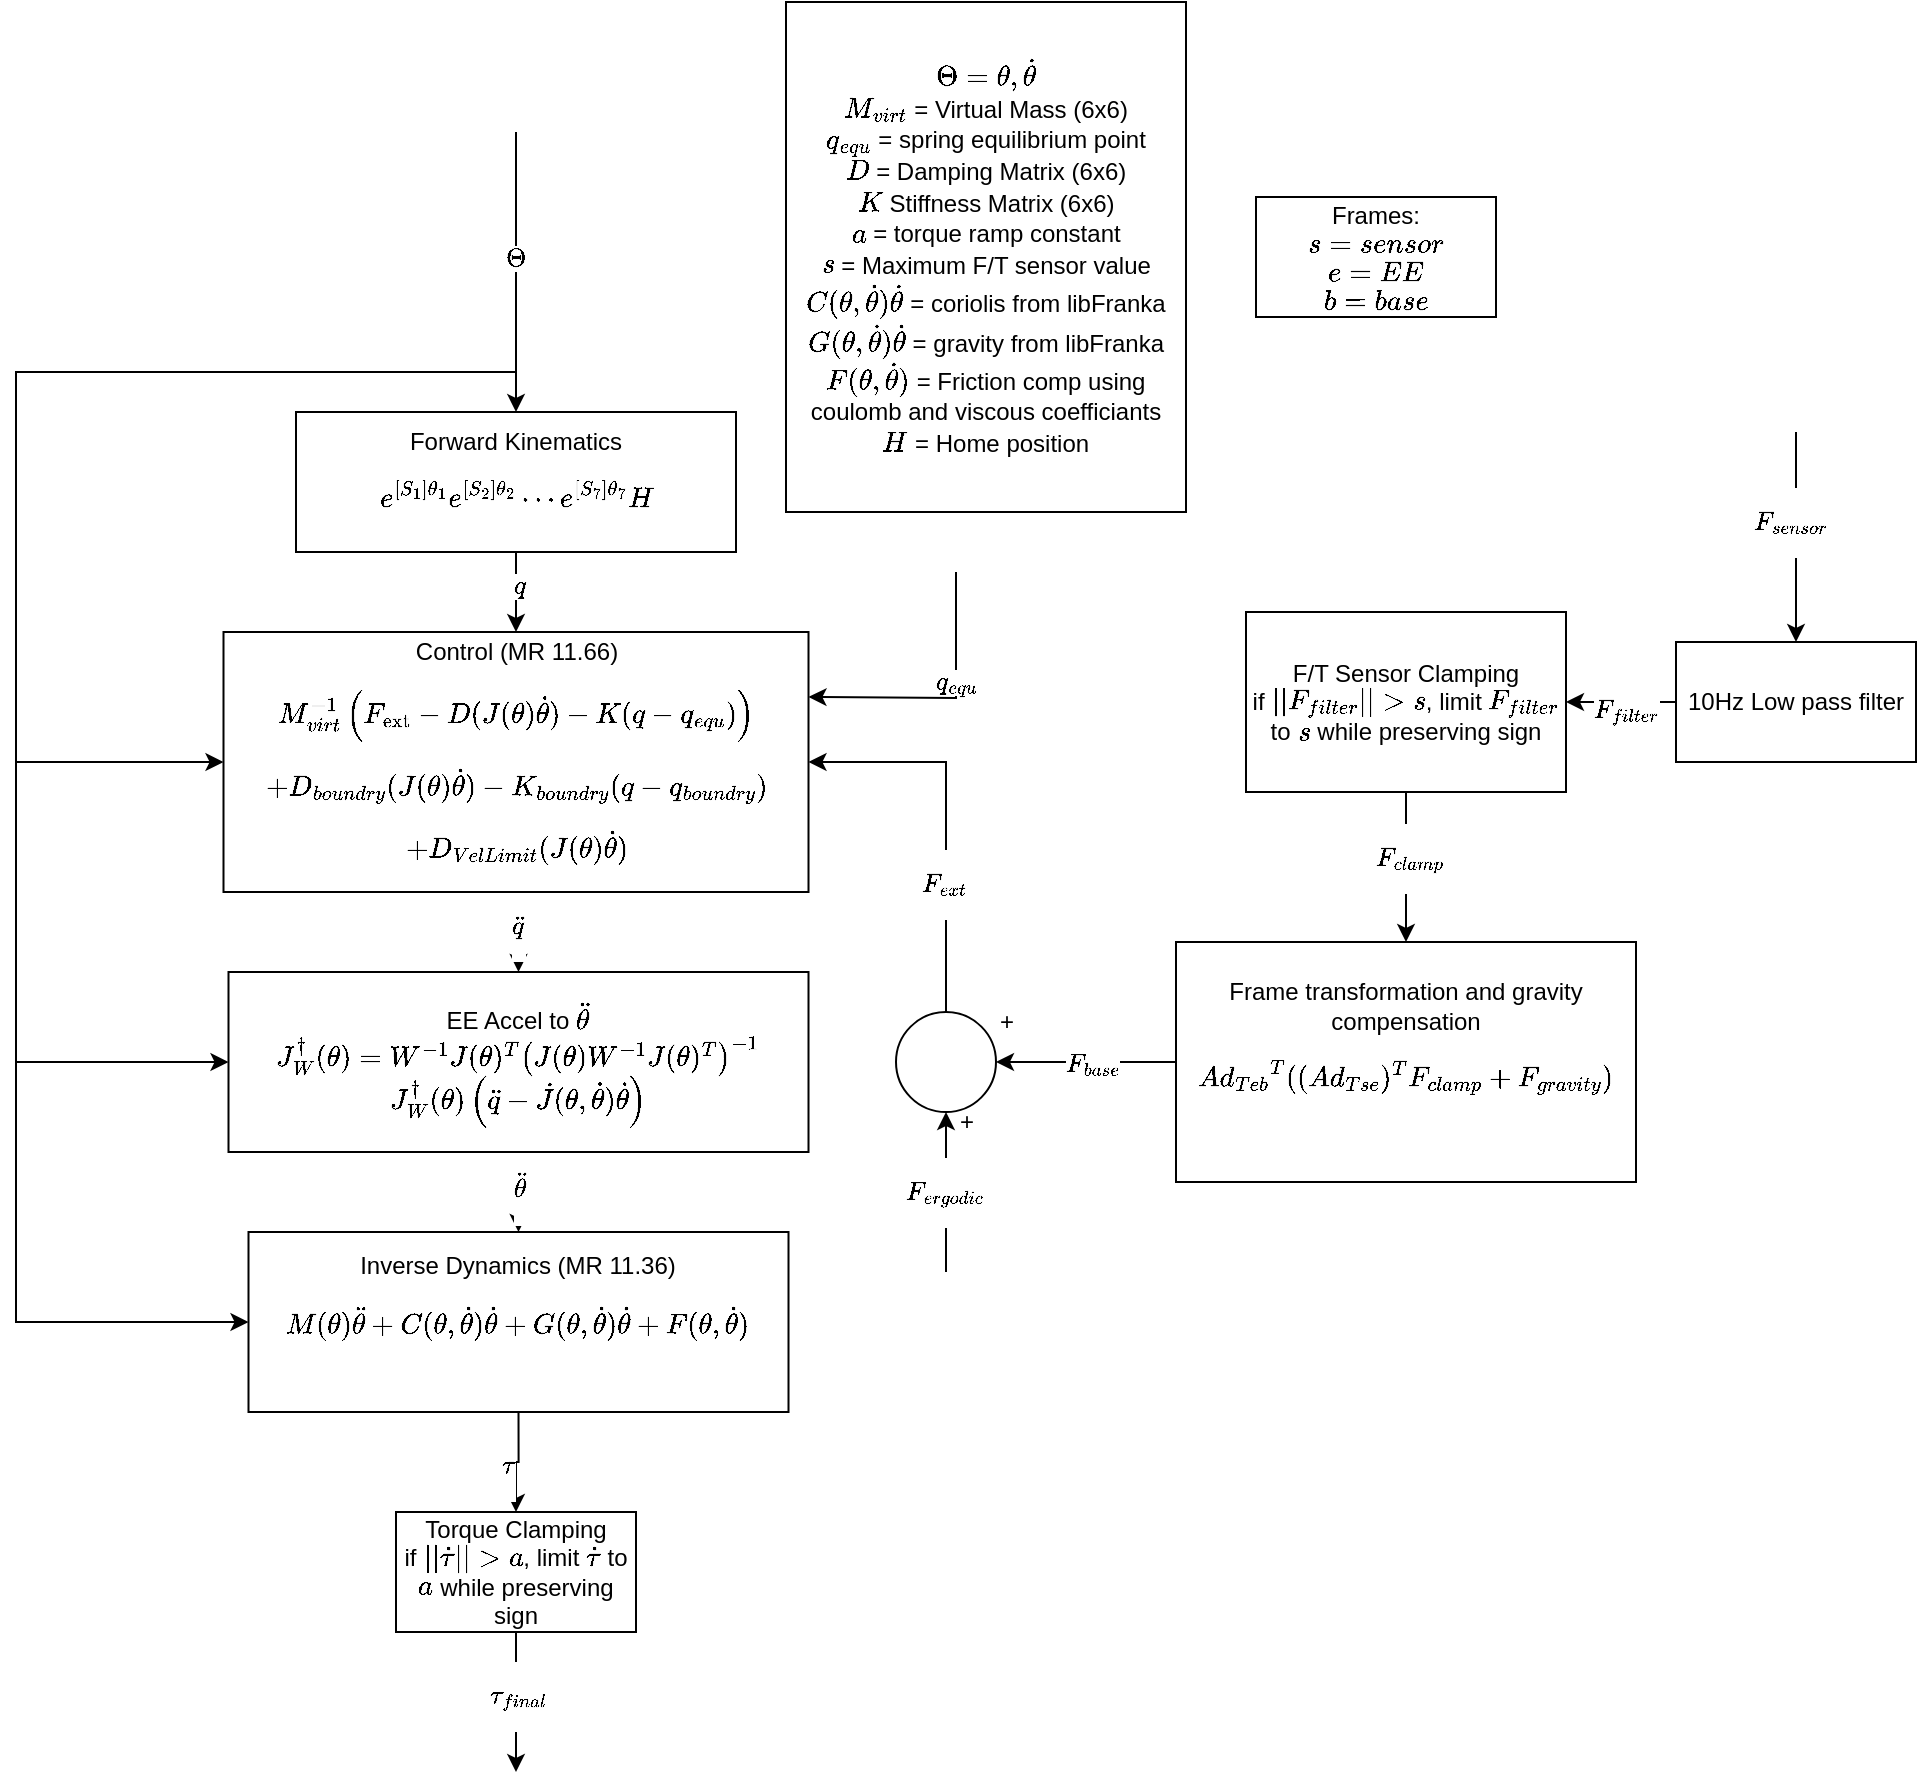 <mxfile version="28.0.7">
  <diagram name="Page-1" id="zEqlK7t6ldvu853xDJui">
    <mxGraphModel dx="1360" dy="1865" grid="1" gridSize="10" guides="1" tooltips="1" connect="1" arrows="1" fold="1" page="1" pageScale="1" pageWidth="850" pageHeight="1100" math="1" shadow="0">
      <root>
        <mxCell id="0" />
        <mxCell id="1" parent="0" />
        <mxCell id="jYTH6Jz3JsOvPJAKBcka-69" style="edgeStyle=orthogonalEdgeStyle;rounded=0;orthogonalLoop=1;jettySize=auto;html=1;exitX=0.5;exitY=1;exitDx=0;exitDy=0;entryX=0.5;entryY=0;entryDx=0;entryDy=0;" parent="1" source="jYTH6Jz3JsOvPJAKBcka-4" target="jYTH6Jz3JsOvPJAKBcka-5" edge="1">
          <mxGeometry relative="1" as="geometry" />
        </mxCell>
        <mxCell id="jYTH6Jz3JsOvPJAKBcka-70" value="$$\tau$$" style="edgeLabel;html=1;align=center;verticalAlign=middle;resizable=0;points=[];" parent="jYTH6Jz3JsOvPJAKBcka-69" vertex="1" connectable="0">
          <mxGeometry x="0.12" y="-4" relative="1" as="geometry">
            <mxPoint as="offset" />
          </mxGeometry>
        </mxCell>
        <mxCell id="jYTH6Jz3JsOvPJAKBcka-4" value="&lt;div&gt;Inverse Dynamics (MR 11.36)&lt;/div&gt;&lt;div&gt;$$M(\theta)\ddot{\theta} + C(\theta, \dot{\theta})\dot{\theta} + G(\theta, \dot{\theta})\dot{\theta} + F(\theta, \dot{\theta})$$&lt;br&gt;&lt;/div&gt;" style="rounded=0;whiteSpace=wrap;html=1;" parent="1" vertex="1">
          <mxGeometry x="366.25" y="560" width="270" height="90" as="geometry" />
        </mxCell>
        <mxCell id="CC70ERXjx7mevgOhZswO-3" style="edgeStyle=orthogonalEdgeStyle;rounded=0;orthogonalLoop=1;jettySize=auto;html=1;exitX=0.5;exitY=1;exitDx=0;exitDy=0;" edge="1" parent="1" source="jYTH6Jz3JsOvPJAKBcka-5">
          <mxGeometry relative="1" as="geometry">
            <mxPoint x="500" y="830" as="targetPoint" />
          </mxGeometry>
        </mxCell>
        <mxCell id="CC70ERXjx7mevgOhZswO-4" value="$$\tau_{final}$$" style="edgeLabel;html=1;align=center;verticalAlign=middle;resizable=0;points=[];" vertex="1" connectable="0" parent="CC70ERXjx7mevgOhZswO-3">
          <mxGeometry x="-0.092" y="1" relative="1" as="geometry">
            <mxPoint as="offset" />
          </mxGeometry>
        </mxCell>
        <mxCell id="jYTH6Jz3JsOvPJAKBcka-5" value="&lt;div&gt;Torque Clamping&lt;/div&gt;if \(||\dot\tau|| &amp;gt; a\), limit \(\dot\tau\) to \(a\) while preserving sign" style="rounded=0;whiteSpace=wrap;html=1;" parent="1" vertex="1">
          <mxGeometry x="440" y="700" width="120" height="60" as="geometry" />
        </mxCell>
        <mxCell id="jYTH6Jz3JsOvPJAKBcka-61" style="edgeStyle=orthogonalEdgeStyle;rounded=0;orthogonalLoop=1;jettySize=auto;html=1;exitX=0.5;exitY=1;exitDx=0;exitDy=0;entryX=0.5;entryY=0;entryDx=0;entryDy=0;" parent="1" source="jYTH6Jz3JsOvPJAKBcka-6" target="jYTH6Jz3JsOvPJAKBcka-4" edge="1">
          <mxGeometry relative="1" as="geometry" />
        </mxCell>
        <mxCell id="jYTH6Jz3JsOvPJAKBcka-62" value="$$\ddot{\theta}$$" style="edgeLabel;html=1;align=center;verticalAlign=middle;resizable=0;points=[];" parent="jYTH6Jz3JsOvPJAKBcka-61" vertex="1" connectable="0">
          <mxGeometry x="-0.156" relative="1" as="geometry">
            <mxPoint as="offset" />
          </mxGeometry>
        </mxCell>
        <mxCell id="jYTH6Jz3JsOvPJAKBcka-6" value="EE Accel to \(\ddot{\theta}\)&lt;br&gt;\(J^{\dagger}_W(\theta) = W^{-1} J(\theta)^T \left( J(\theta) W^{-1} J(\theta)^T \right)^{-1}\)&lt;br&gt;\(J^{\dagger}_W(\theta) \left( \ddot{q} - \dot{J}(\theta, \dot{\theta}) \dot{\theta} \right)&lt;br&gt;\)" style="rounded=0;whiteSpace=wrap;html=1;" parent="1" vertex="1">
          <mxGeometry x="356.25" y="430" width="290" height="90" as="geometry" />
        </mxCell>
        <mxCell id="jYTH6Jz3JsOvPJAKBcka-54" style="edgeStyle=orthogonalEdgeStyle;rounded=0;orthogonalLoop=1;jettySize=auto;html=1;entryX=0;entryY=0.5;entryDx=0;entryDy=0;" parent="1" target="jYTH6Jz3JsOvPJAKBcka-6" edge="1">
          <mxGeometry relative="1" as="geometry">
            <Array as="points">
              <mxPoint x="500" y="130" />
              <mxPoint x="250" y="130" />
              <mxPoint x="250" y="475" />
            </Array>
            <mxPoint x="500" y="10" as="sourcePoint" />
            <mxPoint x="350" y="430" as="targetPoint" />
          </mxGeometry>
        </mxCell>
        <mxCell id="jYTH6Jz3JsOvPJAKBcka-36" style="edgeStyle=orthogonalEdgeStyle;rounded=0;orthogonalLoop=1;jettySize=auto;html=1;exitX=0.5;exitY=1;exitDx=0;exitDy=0;entryX=0.5;entryY=0;entryDx=0;entryDy=0;" parent="1" source="jYTH6Jz3JsOvPJAKBcka-17" target="jYTH6Jz3JsOvPJAKBcka-18" edge="1">
          <mxGeometry relative="1" as="geometry" />
        </mxCell>
        <mxCell id="K6AiGifMPzE6-kjP8r4b-8" value="\(q\)" style="edgeLabel;html=1;align=center;verticalAlign=middle;resizable=0;points=[];" parent="jYTH6Jz3JsOvPJAKBcka-36" vertex="1" connectable="0">
          <mxGeometry x="-0.15" y="2" relative="1" as="geometry">
            <mxPoint as="offset" />
          </mxGeometry>
        </mxCell>
        <mxCell id="jYTH6Jz3JsOvPJAKBcka-17" value="Forward Kinematics&lt;br&gt;$$e^{[S_1]\theta_1} e^{[S_2]\theta_2} \cdots e^{[S_7]\theta_7} H&lt;br&gt;$$" style="rounded=0;whiteSpace=wrap;html=1;" parent="1" vertex="1">
          <mxGeometry x="390" y="150" width="220" height="70" as="geometry" />
        </mxCell>
        <mxCell id="jYTH6Jz3JsOvPJAKBcka-48" style="edgeStyle=orthogonalEdgeStyle;rounded=0;orthogonalLoop=1;jettySize=auto;html=1;exitX=0.5;exitY=1;exitDx=0;exitDy=0;entryX=0.5;entryY=0;entryDx=0;entryDy=0;" parent="1" source="jYTH6Jz3JsOvPJAKBcka-18" target="jYTH6Jz3JsOvPJAKBcka-6" edge="1">
          <mxGeometry relative="1" as="geometry" />
        </mxCell>
        <mxCell id="jYTH6Jz3JsOvPJAKBcka-51" value="$$\ddot{q}$$" style="edgeLabel;html=1;align=center;verticalAlign=middle;resizable=0;points=[];" parent="jYTH6Jz3JsOvPJAKBcka-48" vertex="1" connectable="0">
          <mxGeometry x="-0.018" y="3" relative="1" as="geometry">
            <mxPoint as="offset" />
          </mxGeometry>
        </mxCell>
        <mxCell id="jYTH6Jz3JsOvPJAKBcka-18" value="&lt;div&gt;Control (MR 11.66)&lt;br&gt;&lt;/div&gt;&lt;div&gt;$$M_{virt}^{-1} \left( F_{\text{ext}} - D (J(\theta) \dot\theta) - K (q - q_{equ}) \right)&lt;br&gt;$$ $$ + D_{boundry} (J(\theta) \dot\theta) - K_{boundry} (q - q_{boundry})$$ $$ + D_{VelLimit} (J(\theta) \dot\theta)$$&lt;/div&gt;" style="rounded=0;whiteSpace=wrap;html=1;" parent="1" vertex="1">
          <mxGeometry x="353.75" y="260" width="292.5" height="130" as="geometry" />
        </mxCell>
        <mxCell id="jYTH6Jz3JsOvPJAKBcka-40" value="" style="endArrow=classic;html=1;rounded=0;entryX=0.5;entryY=0;entryDx=0;entryDy=0;" parent="1" target="BIZVBLm7JEEHscJI8ZtW-5" edge="1">
          <mxGeometry width="50" height="50" relative="1" as="geometry">
            <mxPoint x="1140" y="160" as="sourcePoint" />
            <mxPoint x="1180" y="320" as="targetPoint" />
          </mxGeometry>
        </mxCell>
        <mxCell id="jYTH6Jz3JsOvPJAKBcka-44" value="$$F_{sensor}$$" style="edgeLabel;html=1;align=center;verticalAlign=middle;resizable=0;points=[];" parent="jYTH6Jz3JsOvPJAKBcka-40" vertex="1" connectable="0">
          <mxGeometry x="-0.154" y="-3" relative="1" as="geometry">
            <mxPoint as="offset" />
          </mxGeometry>
        </mxCell>
        <mxCell id="K6AiGifMPzE6-kjP8r4b-1" value="&lt;div style=&quot;line-height: 130%;&quot;&gt;\(\Theta = \theta,\dot{\theta}\)&lt;br&gt;\(M_{virt}\) = Virtual Mass (6x6)&lt;br&gt;\(q_{equ}\) = spring equilibrium point&lt;br&gt;\(D\) = Damping Matrix (6x6)&lt;br&gt;\(K\) Stiffness Matrix (6x6)&lt;br&gt;\(a\) = torque ramp constant&lt;br&gt;\(s\) = Maximum F/T sensor value&lt;br&gt;\(C(\theta, \dot{\theta})\dot{\theta}\) = coriolis from libFranka&lt;br&gt;\(G(\theta, \dot{\theta})\dot{\theta}\) = gravity from libFranka&lt;br&gt;\(F(\theta, \dot{\theta})\) = Friction comp using coulomb and viscous coefficiants&lt;br&gt;&lt;/div&gt;&lt;div style=&quot;line-height: 130%;&quot;&gt;\(H\) = Home position&lt;br&gt;&lt;/div&gt;" style="rounded=0;whiteSpace=wrap;html=1;" parent="1" vertex="1">
          <mxGeometry x="635" y="-55" width="200" height="255" as="geometry" />
        </mxCell>
        <mxCell id="K6AiGifMPzE6-kjP8r4b-9" value="" style="endArrow=classic;html=1;rounded=0;entryX=0;entryY=0.5;entryDx=0;entryDy=0;" parent="1" target="jYTH6Jz3JsOvPJAKBcka-18" edge="1">
          <mxGeometry width="50" height="50" relative="1" as="geometry">
            <mxPoint x="250" y="325" as="sourcePoint" />
            <mxPoint x="285" y="260" as="targetPoint" />
            <Array as="points" />
          </mxGeometry>
        </mxCell>
        <mxCell id="lPvl20YBtdKhUg3KRUHm-1" value="" style="endArrow=classic;html=1;rounded=0;entryX=0;entryY=0.5;entryDx=0;entryDy=0;" parent="1" target="jYTH6Jz3JsOvPJAKBcka-4" edge="1">
          <mxGeometry width="50" height="50" relative="1" as="geometry">
            <mxPoint x="250" y="450" as="sourcePoint" />
            <mxPoint x="450" y="380" as="targetPoint" />
            <Array as="points">
              <mxPoint x="250" y="605" />
            </Array>
          </mxGeometry>
        </mxCell>
        <mxCell id="lPvl20YBtdKhUg3KRUHm-2" value="" style="endArrow=classic;html=1;rounded=0;entryX=0.5;entryY=0;entryDx=0;entryDy=0;" parent="1" target="jYTH6Jz3JsOvPJAKBcka-17" edge="1">
          <mxGeometry width="50" height="50" relative="1" as="geometry">
            <mxPoint x="500" y="100" as="sourcePoint" />
            <mxPoint x="450" y="380" as="targetPoint" />
          </mxGeometry>
        </mxCell>
        <mxCell id="lPvl20YBtdKhUg3KRUHm-5" value="\(\Theta\)" style="edgeLabel;html=1;align=center;verticalAlign=middle;resizable=0;points=[];" parent="lPvl20YBtdKhUg3KRUHm-2" vertex="1" connectable="0">
          <mxGeometry x="-0.64" y="-1" relative="1" as="geometry">
            <mxPoint x="1" y="-36" as="offset" />
          </mxGeometry>
        </mxCell>
        <mxCell id="lPvl20YBtdKhUg3KRUHm-6" value="" style="endArrow=classic;html=1;rounded=0;entryX=1;entryY=0.25;entryDx=0;entryDy=0;" parent="1" target="jYTH6Jz3JsOvPJAKBcka-18" edge="1">
          <mxGeometry width="50" height="50" relative="1" as="geometry">
            <mxPoint x="720" y="230" as="sourcePoint" />
            <mxPoint x="646.25" y="370" as="targetPoint" />
            <Array as="points">
              <mxPoint x="720" y="293" />
            </Array>
          </mxGeometry>
        </mxCell>
        <mxCell id="lPvl20YBtdKhUg3KRUHm-7" value="\(q_{equ}\)" style="edgeLabel;html=1;align=center;verticalAlign=middle;resizable=0;points=[];" parent="lPvl20YBtdKhUg3KRUHm-6" vertex="1" connectable="0">
          <mxGeometry x="-0.2" relative="1" as="geometry">
            <mxPoint as="offset" />
          </mxGeometry>
        </mxCell>
        <mxCell id="CC70ERXjx7mevgOhZswO-6" style="edgeStyle=orthogonalEdgeStyle;rounded=0;orthogonalLoop=1;jettySize=auto;html=1;exitX=0;exitY=0.5;exitDx=0;exitDy=0;entryX=1;entryY=0.5;entryDx=0;entryDy=0;" edge="1" parent="1" source="XGiLKBSpAevxkSpyMMWM-2" target="CC70ERXjx7mevgOhZswO-1">
          <mxGeometry relative="1" as="geometry" />
        </mxCell>
        <mxCell id="CC70ERXjx7mevgOhZswO-11" value="$$F_{base}$$" style="edgeLabel;html=1;align=center;verticalAlign=middle;resizable=0;points=[];" vertex="1" connectable="0" parent="CC70ERXjx7mevgOhZswO-6">
          <mxGeometry x="-0.067" y="1" relative="1" as="geometry">
            <mxPoint as="offset" />
          </mxGeometry>
        </mxCell>
        <mxCell id="XGiLKBSpAevxkSpyMMWM-2" value="Frame transformation and gravity compensation&lt;br&gt;$${Ad_{Teb}}^T(({Ad_{Tse}})^TF_{clamp} + F_{gravity})$$&lt;div&gt;&lt;br&gt;&lt;/div&gt;" style="rounded=0;whiteSpace=wrap;html=1;" parent="1" vertex="1">
          <mxGeometry x="830" y="415" width="230" height="120" as="geometry" />
        </mxCell>
        <mxCell id="ZWVQMcRDHu6Msy1tPFX7-2" value="Frames:&lt;br&gt;\(s = sensor\)&lt;br&gt;\(e = EE\)&lt;br&gt;\(b = base\)" style="rounded=0;whiteSpace=wrap;html=1;" parent="1" vertex="1">
          <mxGeometry x="870" y="42.5" width="120" height="60" as="geometry" />
        </mxCell>
        <mxCell id="BIZVBLm7JEEHscJI8ZtW-2" style="edgeStyle=orthogonalEdgeStyle;rounded=0;orthogonalLoop=1;jettySize=auto;html=1;exitX=0.5;exitY=1;exitDx=0;exitDy=0;entryX=0.5;entryY=0;entryDx=0;entryDy=0;" parent="1" source="BIZVBLm7JEEHscJI8ZtW-1" target="XGiLKBSpAevxkSpyMMWM-2" edge="1">
          <mxGeometry relative="1" as="geometry" />
        </mxCell>
        <mxCell id="BIZVBLm7JEEHscJI8ZtW-4" value="$$F_{clamp}$$" style="edgeLabel;html=1;align=center;verticalAlign=middle;resizable=0;points=[];" parent="BIZVBLm7JEEHscJI8ZtW-2" vertex="1" connectable="0">
          <mxGeometry x="-0.14" y="2" relative="1" as="geometry">
            <mxPoint as="offset" />
          </mxGeometry>
        </mxCell>
        <mxCell id="BIZVBLm7JEEHscJI8ZtW-1" value="&lt;div&gt;F/T Sensor Clamping&lt;/div&gt;&lt;div&gt;if \(||F_{filter}|| &amp;gt; s\), limit \(F_{filter}\) to \(s\) while preserving sign&lt;/div&gt;" style="rounded=0;whiteSpace=wrap;html=1;" parent="1" vertex="1">
          <mxGeometry x="865" y="250" width="160" height="90" as="geometry" />
        </mxCell>
        <mxCell id="BIZVBLm7JEEHscJI8ZtW-6" style="edgeStyle=orthogonalEdgeStyle;rounded=0;orthogonalLoop=1;jettySize=auto;html=1;exitX=0;exitY=0.5;exitDx=0;exitDy=0;entryX=1;entryY=0.5;entryDx=0;entryDy=0;" parent="1" source="BIZVBLm7JEEHscJI8ZtW-5" target="BIZVBLm7JEEHscJI8ZtW-1" edge="1">
          <mxGeometry relative="1" as="geometry" />
        </mxCell>
        <mxCell id="BIZVBLm7JEEHscJI8ZtW-7" value="$$F_{filter}$$" style="edgeLabel;html=1;align=center;verticalAlign=middle;resizable=0;points=[];" parent="BIZVBLm7JEEHscJI8ZtW-6" vertex="1" connectable="0">
          <mxGeometry x="-0.093" y="4" relative="1" as="geometry">
            <mxPoint as="offset" />
          </mxGeometry>
        </mxCell>
        <mxCell id="BIZVBLm7JEEHscJI8ZtW-5" value="10Hz Low pass filter" style="rounded=0;whiteSpace=wrap;html=1;" parent="1" vertex="1">
          <mxGeometry x="1080" y="265" width="120" height="60" as="geometry" />
        </mxCell>
        <mxCell id="CC70ERXjx7mevgOhZswO-7" style="edgeStyle=orthogonalEdgeStyle;rounded=0;orthogonalLoop=1;jettySize=auto;html=1;exitX=0.5;exitY=0;exitDx=0;exitDy=0;entryX=1;entryY=0.5;entryDx=0;entryDy=0;" edge="1" parent="1" source="CC70ERXjx7mevgOhZswO-1" target="jYTH6Jz3JsOvPJAKBcka-18">
          <mxGeometry relative="1" as="geometry" />
        </mxCell>
        <mxCell id="CC70ERXjx7mevgOhZswO-13" value="$$F_{ext}$$" style="edgeLabel;html=1;align=center;verticalAlign=middle;resizable=0;points=[];" vertex="1" connectable="0" parent="CC70ERXjx7mevgOhZswO-7">
          <mxGeometry x="-0.339" y="1" relative="1" as="geometry">
            <mxPoint as="offset" />
          </mxGeometry>
        </mxCell>
        <mxCell id="CC70ERXjx7mevgOhZswO-1" value="" style="ellipse;whiteSpace=wrap;html=1;aspect=fixed;" vertex="1" parent="1">
          <mxGeometry x="690" y="450" width="50" height="50" as="geometry" />
        </mxCell>
        <mxCell id="CC70ERXjx7mevgOhZswO-8" value="+" style="text;html=1;align=center;verticalAlign=middle;resizable=0;points=[];autosize=1;strokeColor=none;fillColor=none;" vertex="1" parent="1">
          <mxGeometry x="730" y="440" width="30" height="30" as="geometry" />
        </mxCell>
        <mxCell id="CC70ERXjx7mevgOhZswO-9" value="" style="endArrow=classic;html=1;rounded=0;entryX=0.5;entryY=1;entryDx=0;entryDy=0;" edge="1" parent="1" target="CC70ERXjx7mevgOhZswO-1">
          <mxGeometry width="50" height="50" relative="1" as="geometry">
            <mxPoint x="715" y="580" as="sourcePoint" />
            <mxPoint x="720" y="460" as="targetPoint" />
          </mxGeometry>
        </mxCell>
        <mxCell id="CC70ERXjx7mevgOhZswO-10" value="$$F_{ergodic}$$" style="edgeLabel;html=1;align=center;verticalAlign=middle;resizable=0;points=[];" vertex="1" connectable="0" parent="CC70ERXjx7mevgOhZswO-9">
          <mxGeometry y="1" relative="1" as="geometry">
            <mxPoint as="offset" />
          </mxGeometry>
        </mxCell>
        <mxCell id="CC70ERXjx7mevgOhZswO-12" value="+" style="text;html=1;align=center;verticalAlign=middle;resizable=0;points=[];autosize=1;strokeColor=none;fillColor=none;" vertex="1" parent="1">
          <mxGeometry x="710" y="490" width="30" height="30" as="geometry" />
        </mxCell>
      </root>
    </mxGraphModel>
  </diagram>
</mxfile>
